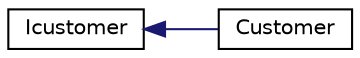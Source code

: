 digraph "Graphical Class Hierarchy"
{
  edge [fontname="Helvetica",fontsize="10",labelfontname="Helvetica",labelfontsize="10"];
  node [fontname="Helvetica",fontsize="10",shape=record];
  rankdir="LR";
  Node1 [label="Icustomer",height=0.2,width=0.4,color="black", fillcolor="white", style="filled",URL="$classIcustomer.html",tooltip="Class correspondant à l&#39;interface du simulateur du client qui va passer la commande. "];
  Node1 -> Node2 [dir="back",color="midnightblue",fontsize="10",style="solid",fontname="Helvetica"];
  Node2 [label="Customer",height=0.2,width=0.4,color="black", fillcolor="white", style="filled",URL="$classCustomer.html",tooltip="Class correspondant au simulateur du client qui va passer la commande (herite de Icustomer) ..."];
}
